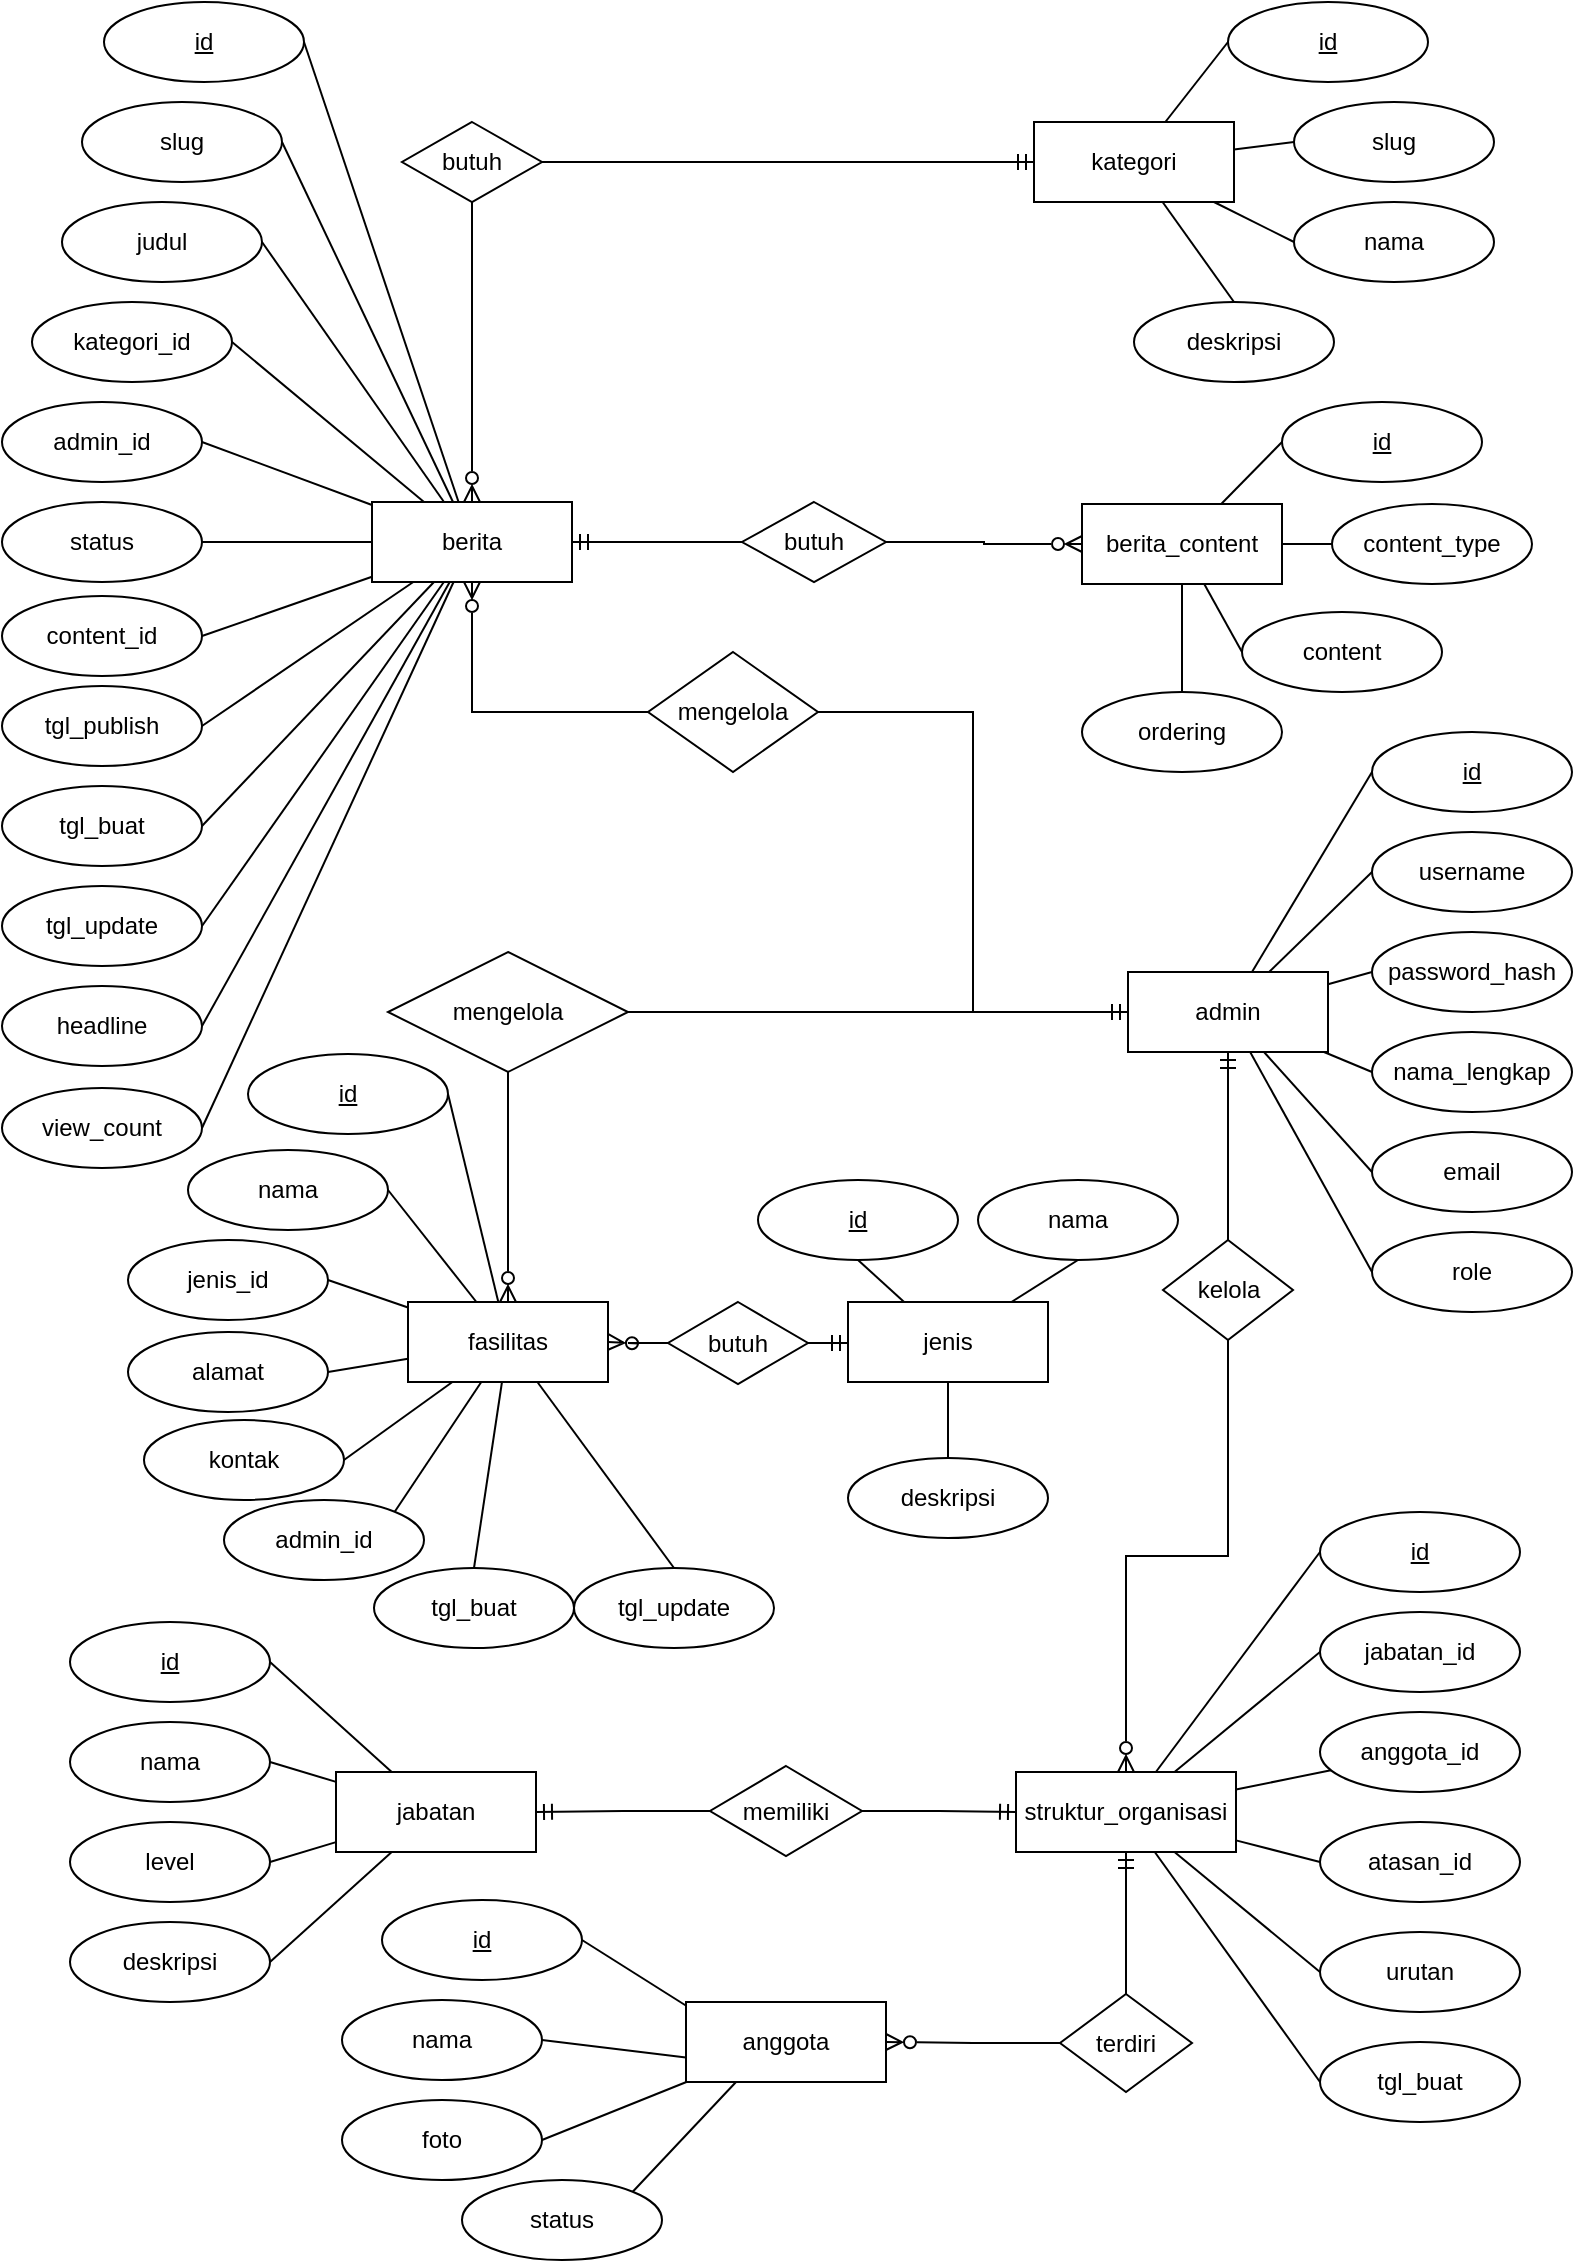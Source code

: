 <mxfile version="27.0.9">
  <diagram name="Page-1" id="HfqJbh7zTrc97iKDITrh">
    <mxGraphModel dx="985" dy="758" grid="1" gridSize="10" guides="1" tooltips="1" connect="1" arrows="1" fold="1" page="1" pageScale="1" pageWidth="827" pageHeight="1169" math="0" shadow="0">
      <root>
        <mxCell id="0" />
        <mxCell id="1" parent="0" />
        <mxCell id="LQWxjqNii8tepJukqKg5-18" style="rounded=0;orthogonalLoop=1;jettySize=auto;html=1;entryX=0;entryY=0.5;entryDx=0;entryDy=0;endArrow=none;startFill=0;" edge="1" parent="1" source="LQWxjqNii8tepJukqKg5-1" target="LQWxjqNii8tepJukqKg5-11">
          <mxGeometry relative="1" as="geometry" />
        </mxCell>
        <mxCell id="LQWxjqNii8tepJukqKg5-19" style="rounded=0;orthogonalLoop=1;jettySize=auto;html=1;entryX=0;entryY=0.5;entryDx=0;entryDy=0;endArrow=none;startFill=0;" edge="1" parent="1" source="LQWxjqNii8tepJukqKg5-1" target="LQWxjqNii8tepJukqKg5-13">
          <mxGeometry relative="1" as="geometry" />
        </mxCell>
        <mxCell id="LQWxjqNii8tepJukqKg5-21" style="rounded=0;orthogonalLoop=1;jettySize=auto;html=1;entryX=0;entryY=0.5;entryDx=0;entryDy=0;endArrow=none;startFill=0;" edge="1" parent="1" source="LQWxjqNii8tepJukqKg5-1" target="LQWxjqNii8tepJukqKg5-14">
          <mxGeometry relative="1" as="geometry" />
        </mxCell>
        <mxCell id="LQWxjqNii8tepJukqKg5-22" style="rounded=0;orthogonalLoop=1;jettySize=auto;html=1;entryX=0;entryY=0.5;entryDx=0;entryDy=0;endArrow=none;startFill=0;" edge="1" parent="1" source="LQWxjqNii8tepJukqKg5-1" target="LQWxjqNii8tepJukqKg5-15">
          <mxGeometry relative="1" as="geometry" />
        </mxCell>
        <mxCell id="LQWxjqNii8tepJukqKg5-23" style="rounded=0;orthogonalLoop=1;jettySize=auto;html=1;entryX=0;entryY=0.5;entryDx=0;entryDy=0;endArrow=none;startFill=0;" edge="1" parent="1" source="LQWxjqNii8tepJukqKg5-1" target="LQWxjqNii8tepJukqKg5-16">
          <mxGeometry relative="1" as="geometry" />
        </mxCell>
        <mxCell id="LQWxjqNii8tepJukqKg5-24" style="rounded=0;orthogonalLoop=1;jettySize=auto;html=1;entryX=0;entryY=0.5;entryDx=0;entryDy=0;endArrow=none;startFill=0;" edge="1" parent="1" source="LQWxjqNii8tepJukqKg5-1" target="LQWxjqNii8tepJukqKg5-17">
          <mxGeometry relative="1" as="geometry" />
        </mxCell>
        <mxCell id="LQWxjqNii8tepJukqKg5-1" value="admin" style="whiteSpace=wrap;html=1;align=center;" vertex="1" parent="1">
          <mxGeometry x="595" y="485" width="100" height="40" as="geometry" />
        </mxCell>
        <mxCell id="LQWxjqNii8tepJukqKg5-31" style="rounded=0;orthogonalLoop=1;jettySize=auto;html=1;entryX=1;entryY=0.5;entryDx=0;entryDy=0;endArrow=none;startFill=0;" edge="1" parent="1" target="LQWxjqNii8tepJukqKg5-25">
          <mxGeometry relative="1" as="geometry">
            <mxPoint x="393.308" y="1014" as="sourcePoint" />
          </mxGeometry>
        </mxCell>
        <mxCell id="LQWxjqNii8tepJukqKg5-32" style="rounded=0;orthogonalLoop=1;jettySize=auto;html=1;entryX=1;entryY=0.5;entryDx=0;entryDy=0;endArrow=none;startFill=0;" edge="1" parent="1" target="LQWxjqNii8tepJukqKg5-26">
          <mxGeometry relative="1" as="geometry">
            <mxPoint x="375" y="1027.902" as="sourcePoint" />
          </mxGeometry>
        </mxCell>
        <mxCell id="LQWxjqNii8tepJukqKg5-34" style="rounded=0;orthogonalLoop=1;jettySize=auto;html=1;entryX=1;entryY=0;entryDx=0;entryDy=0;endArrow=none;startFill=0;exitX=0.25;exitY=1;exitDx=0;exitDy=0;" edge="1" parent="1" source="LQWxjqNii8tepJukqKg5-2" target="LQWxjqNii8tepJukqKg5-28">
          <mxGeometry relative="1" as="geometry">
            <mxPoint x="399.483" y="1054" as="sourcePoint" />
          </mxGeometry>
        </mxCell>
        <mxCell id="LQWxjqNii8tepJukqKg5-167" style="rounded=0;orthogonalLoop=1;jettySize=auto;html=1;entryX=1;entryY=0.5;entryDx=0;entryDy=0;endArrow=none;startFill=0;" edge="1" parent="1" source="LQWxjqNii8tepJukqKg5-2" target="LQWxjqNii8tepJukqKg5-27">
          <mxGeometry relative="1" as="geometry" />
        </mxCell>
        <mxCell id="LQWxjqNii8tepJukqKg5-2" value="anggota" style="whiteSpace=wrap;html=1;align=center;" vertex="1" parent="1">
          <mxGeometry x="374" y="1000" width="100" height="40" as="geometry" />
        </mxCell>
        <mxCell id="LQWxjqNii8tepJukqKg5-47" style="rounded=0;orthogonalLoop=1;jettySize=auto;html=1;entryX=1;entryY=0.5;entryDx=0;entryDy=0;endArrow=none;startFill=0;" edge="1" parent="1" source="LQWxjqNii8tepJukqKg5-3" target="LQWxjqNii8tepJukqKg5-35">
          <mxGeometry relative="1" as="geometry" />
        </mxCell>
        <mxCell id="LQWxjqNii8tepJukqKg5-48" style="rounded=0;orthogonalLoop=1;jettySize=auto;html=1;entryX=1;entryY=0.5;entryDx=0;entryDy=0;endArrow=none;startFill=0;" edge="1" parent="1" source="LQWxjqNii8tepJukqKg5-3" target="LQWxjqNii8tepJukqKg5-36">
          <mxGeometry relative="1" as="geometry" />
        </mxCell>
        <mxCell id="LQWxjqNii8tepJukqKg5-49" style="rounded=0;orthogonalLoop=1;jettySize=auto;html=1;entryX=1;entryY=0.5;entryDx=0;entryDy=0;endArrow=none;startFill=0;" edge="1" parent="1" source="LQWxjqNii8tepJukqKg5-3" target="LQWxjqNii8tepJukqKg5-37">
          <mxGeometry relative="1" as="geometry" />
        </mxCell>
        <mxCell id="LQWxjqNii8tepJukqKg5-50" style="rounded=0;orthogonalLoop=1;jettySize=auto;html=1;entryX=1;entryY=0.5;entryDx=0;entryDy=0;endArrow=none;startFill=0;" edge="1" parent="1" source="LQWxjqNii8tepJukqKg5-3" target="LQWxjqNii8tepJukqKg5-38">
          <mxGeometry relative="1" as="geometry" />
        </mxCell>
        <mxCell id="LQWxjqNii8tepJukqKg5-52" style="rounded=0;orthogonalLoop=1;jettySize=auto;html=1;entryX=1;entryY=0.5;entryDx=0;entryDy=0;endArrow=none;startFill=0;" edge="1" parent="1" source="LQWxjqNii8tepJukqKg5-3" target="LQWxjqNii8tepJukqKg5-40">
          <mxGeometry relative="1" as="geometry" />
        </mxCell>
        <mxCell id="LQWxjqNii8tepJukqKg5-53" style="rounded=0;orthogonalLoop=1;jettySize=auto;html=1;entryX=1;entryY=0.5;entryDx=0;entryDy=0;endArrow=none;startFill=0;" edge="1" parent="1" source="LQWxjqNii8tepJukqKg5-3" target="LQWxjqNii8tepJukqKg5-41">
          <mxGeometry relative="1" as="geometry" />
        </mxCell>
        <mxCell id="LQWxjqNii8tepJukqKg5-54" style="rounded=0;orthogonalLoop=1;jettySize=auto;html=1;entryX=1;entryY=0.5;entryDx=0;entryDy=0;endArrow=none;startFill=0;" edge="1" parent="1" source="LQWxjqNii8tepJukqKg5-3" target="LQWxjqNii8tepJukqKg5-42">
          <mxGeometry relative="1" as="geometry" />
        </mxCell>
        <mxCell id="LQWxjqNii8tepJukqKg5-55" style="rounded=0;orthogonalLoop=1;jettySize=auto;html=1;entryX=1;entryY=0.5;entryDx=0;entryDy=0;endArrow=none;startFill=0;" edge="1" parent="1" source="LQWxjqNii8tepJukqKg5-3" target="LQWxjqNii8tepJukqKg5-43">
          <mxGeometry relative="1" as="geometry" />
        </mxCell>
        <mxCell id="LQWxjqNii8tepJukqKg5-56" style="rounded=0;orthogonalLoop=1;jettySize=auto;html=1;entryX=1;entryY=0.5;entryDx=0;entryDy=0;endArrow=none;startFill=0;" edge="1" parent="1" source="LQWxjqNii8tepJukqKg5-3" target="LQWxjqNii8tepJukqKg5-44">
          <mxGeometry relative="1" as="geometry" />
        </mxCell>
        <mxCell id="LQWxjqNii8tepJukqKg5-57" style="rounded=0;orthogonalLoop=1;jettySize=auto;html=1;entryX=1;entryY=0.5;entryDx=0;entryDy=0;endArrow=none;startFill=0;" edge="1" parent="1" source="LQWxjqNii8tepJukqKg5-3" target="LQWxjqNii8tepJukqKg5-45">
          <mxGeometry relative="1" as="geometry" />
        </mxCell>
        <mxCell id="LQWxjqNii8tepJukqKg5-132" style="rounded=0;orthogonalLoop=1;jettySize=auto;html=1;entryX=1;entryY=0.5;entryDx=0;entryDy=0;endArrow=none;startFill=0;" edge="1" parent="1" source="LQWxjqNii8tepJukqKg5-3" target="LQWxjqNii8tepJukqKg5-130">
          <mxGeometry relative="1" as="geometry" />
        </mxCell>
        <mxCell id="LQWxjqNii8tepJukqKg5-134" style="edgeStyle=orthogonalEdgeStyle;rounded=0;orthogonalLoop=1;jettySize=auto;html=1;entryX=0;entryY=0.5;entryDx=0;entryDy=0;startArrow=ERmandOne;startFill=0;endArrow=none;" edge="1" parent="1" source="LQWxjqNii8tepJukqKg5-3" target="LQWxjqNii8tepJukqKg5-133">
          <mxGeometry relative="1" as="geometry" />
        </mxCell>
        <mxCell id="LQWxjqNii8tepJukqKg5-3" value="berita" style="whiteSpace=wrap;html=1;align=center;" vertex="1" parent="1">
          <mxGeometry x="217" y="250" width="100" height="40" as="geometry" />
        </mxCell>
        <mxCell id="LQWxjqNii8tepJukqKg5-63" style="rounded=0;orthogonalLoop=1;jettySize=auto;html=1;entryX=0;entryY=0.5;entryDx=0;entryDy=0;endArrow=none;startFill=0;" edge="1" parent="1" source="LQWxjqNii8tepJukqKg5-4" target="LQWxjqNii8tepJukqKg5-58">
          <mxGeometry relative="1" as="geometry" />
        </mxCell>
        <mxCell id="LQWxjqNii8tepJukqKg5-65" style="rounded=0;orthogonalLoop=1;jettySize=auto;html=1;entryX=0;entryY=0.5;entryDx=0;entryDy=0;endArrow=none;startFill=0;" edge="1" parent="1" source="LQWxjqNii8tepJukqKg5-4" target="LQWxjqNii8tepJukqKg5-60">
          <mxGeometry relative="1" as="geometry" />
        </mxCell>
        <mxCell id="LQWxjqNii8tepJukqKg5-66" style="rounded=0;orthogonalLoop=1;jettySize=auto;html=1;entryX=0;entryY=0.5;entryDx=0;entryDy=0;endArrow=none;startFill=0;" edge="1" parent="1" source="LQWxjqNii8tepJukqKg5-4" target="LQWxjqNii8tepJukqKg5-61">
          <mxGeometry relative="1" as="geometry" />
        </mxCell>
        <mxCell id="LQWxjqNii8tepJukqKg5-67" style="rounded=0;orthogonalLoop=1;jettySize=auto;html=1;entryX=0.5;entryY=0;entryDx=0;entryDy=0;endArrow=none;startFill=0;" edge="1" parent="1" source="LQWxjqNii8tepJukqKg5-4" target="LQWxjqNii8tepJukqKg5-62">
          <mxGeometry relative="1" as="geometry" />
        </mxCell>
        <mxCell id="LQWxjqNii8tepJukqKg5-4" value="berita_content" style="whiteSpace=wrap;html=1;align=center;" vertex="1" parent="1">
          <mxGeometry x="572" y="251" width="100" height="40" as="geometry" />
        </mxCell>
        <mxCell id="LQWxjqNii8tepJukqKg5-102" style="rounded=0;orthogonalLoop=1;jettySize=auto;html=1;entryX=1;entryY=0.5;entryDx=0;entryDy=0;endArrow=none;startFill=0;" edge="1" parent="1" source="LQWxjqNii8tepJukqKg5-5" target="LQWxjqNii8tepJukqKg5-69">
          <mxGeometry relative="1" as="geometry" />
        </mxCell>
        <mxCell id="LQWxjqNii8tepJukqKg5-103" style="rounded=0;orthogonalLoop=1;jettySize=auto;html=1;entryX=1;entryY=0.5;entryDx=0;entryDy=0;endArrow=none;startFill=0;" edge="1" parent="1" source="LQWxjqNii8tepJukqKg5-5" target="LQWxjqNii8tepJukqKg5-70">
          <mxGeometry relative="1" as="geometry" />
        </mxCell>
        <mxCell id="LQWxjqNii8tepJukqKg5-104" style="rounded=0;orthogonalLoop=1;jettySize=auto;html=1;entryX=1;entryY=0.5;entryDx=0;entryDy=0;endArrow=none;startFill=0;" edge="1" parent="1" source="LQWxjqNii8tepJukqKg5-5" target="LQWxjqNii8tepJukqKg5-71">
          <mxGeometry relative="1" as="geometry" />
        </mxCell>
        <mxCell id="LQWxjqNii8tepJukqKg5-105" style="rounded=0;orthogonalLoop=1;jettySize=auto;html=1;entryX=1;entryY=0.5;entryDx=0;entryDy=0;endArrow=none;startFill=0;" edge="1" parent="1" source="LQWxjqNii8tepJukqKg5-5" target="LQWxjqNii8tepJukqKg5-72">
          <mxGeometry relative="1" as="geometry" />
        </mxCell>
        <mxCell id="LQWxjqNii8tepJukqKg5-106" style="rounded=0;orthogonalLoop=1;jettySize=auto;html=1;entryX=1;entryY=0.5;entryDx=0;entryDy=0;endArrow=none;startFill=0;" edge="1" parent="1" source="LQWxjqNii8tepJukqKg5-5" target="LQWxjqNii8tepJukqKg5-73">
          <mxGeometry relative="1" as="geometry" />
        </mxCell>
        <mxCell id="LQWxjqNii8tepJukqKg5-107" style="rounded=0;orthogonalLoop=1;jettySize=auto;html=1;entryX=1;entryY=0;entryDx=0;entryDy=0;endArrow=none;startFill=0;" edge="1" parent="1" source="LQWxjqNii8tepJukqKg5-5" target="LQWxjqNii8tepJukqKg5-74">
          <mxGeometry relative="1" as="geometry" />
        </mxCell>
        <mxCell id="LQWxjqNii8tepJukqKg5-108" style="rounded=0;orthogonalLoop=1;jettySize=auto;html=1;entryX=0.5;entryY=0;entryDx=0;entryDy=0;endArrow=none;startFill=0;" edge="1" parent="1" source="LQWxjqNii8tepJukqKg5-5" target="LQWxjqNii8tepJukqKg5-75">
          <mxGeometry relative="1" as="geometry" />
        </mxCell>
        <mxCell id="LQWxjqNii8tepJukqKg5-109" style="rounded=0;orthogonalLoop=1;jettySize=auto;html=1;entryX=0.5;entryY=0;entryDx=0;entryDy=0;endArrow=none;startFill=0;" edge="1" parent="1" source="LQWxjqNii8tepJukqKg5-5" target="LQWxjqNii8tepJukqKg5-76">
          <mxGeometry relative="1" as="geometry" />
        </mxCell>
        <mxCell id="LQWxjqNii8tepJukqKg5-5" value="fasilitas" style="whiteSpace=wrap;html=1;align=center;" vertex="1" parent="1">
          <mxGeometry x="235" y="650" width="100" height="40" as="geometry" />
        </mxCell>
        <mxCell id="LQWxjqNii8tepJukqKg5-110" style="rounded=0;orthogonalLoop=1;jettySize=auto;html=1;entryX=1;entryY=0.5;entryDx=0;entryDy=0;endArrow=none;startFill=0;" edge="1" parent="1" source="LQWxjqNii8tepJukqKg5-6" target="LQWxjqNii8tepJukqKg5-77">
          <mxGeometry relative="1" as="geometry" />
        </mxCell>
        <mxCell id="LQWxjqNii8tepJukqKg5-111" style="rounded=0;orthogonalLoop=1;jettySize=auto;html=1;entryX=1;entryY=0.5;entryDx=0;entryDy=0;endArrow=none;startFill=0;" edge="1" parent="1" source="LQWxjqNii8tepJukqKg5-6" target="LQWxjqNii8tepJukqKg5-78">
          <mxGeometry relative="1" as="geometry" />
        </mxCell>
        <mxCell id="LQWxjqNii8tepJukqKg5-112" style="rounded=0;orthogonalLoop=1;jettySize=auto;html=1;entryX=1;entryY=0.5;entryDx=0;entryDy=0;endArrow=none;startFill=0;" edge="1" parent="1" source="LQWxjqNii8tepJukqKg5-6" target="LQWxjqNii8tepJukqKg5-79">
          <mxGeometry relative="1" as="geometry" />
        </mxCell>
        <mxCell id="LQWxjqNii8tepJukqKg5-113" style="rounded=0;orthogonalLoop=1;jettySize=auto;html=1;entryX=1;entryY=0.5;entryDx=0;entryDy=0;endArrow=none;startFill=0;" edge="1" parent="1" source="LQWxjqNii8tepJukqKg5-6" target="LQWxjqNii8tepJukqKg5-80">
          <mxGeometry relative="1" as="geometry" />
        </mxCell>
        <mxCell id="LQWxjqNii8tepJukqKg5-6" value="jabatan" style="whiteSpace=wrap;html=1;align=center;" vertex="1" parent="1">
          <mxGeometry x="199" y="885" width="100" height="40" as="geometry" />
        </mxCell>
        <mxCell id="LQWxjqNii8tepJukqKg5-114" style="rounded=0;orthogonalLoop=1;jettySize=auto;html=1;entryX=0.5;entryY=1;entryDx=0;entryDy=0;endArrow=none;startFill=0;" edge="1" parent="1" source="LQWxjqNii8tepJukqKg5-7" target="LQWxjqNii8tepJukqKg5-85">
          <mxGeometry relative="1" as="geometry" />
        </mxCell>
        <mxCell id="LQWxjqNii8tepJukqKg5-115" style="rounded=0;orthogonalLoop=1;jettySize=auto;html=1;entryX=0.5;entryY=1;entryDx=0;entryDy=0;endArrow=none;startFill=0;" edge="1" parent="1" source="LQWxjqNii8tepJukqKg5-7" target="LQWxjqNii8tepJukqKg5-86">
          <mxGeometry relative="1" as="geometry" />
        </mxCell>
        <mxCell id="LQWxjqNii8tepJukqKg5-116" style="rounded=0;orthogonalLoop=1;jettySize=auto;html=1;entryX=0.5;entryY=0;entryDx=0;entryDy=0;endArrow=none;startFill=0;" edge="1" parent="1" source="LQWxjqNii8tepJukqKg5-7" target="LQWxjqNii8tepJukqKg5-87">
          <mxGeometry relative="1" as="geometry" />
        </mxCell>
        <mxCell id="LQWxjqNii8tepJukqKg5-7" value="jenis" style="whiteSpace=wrap;html=1;align=center;" vertex="1" parent="1">
          <mxGeometry x="455" y="650" width="100" height="40" as="geometry" />
        </mxCell>
        <mxCell id="LQWxjqNii8tepJukqKg5-118" style="rounded=0;orthogonalLoop=1;jettySize=auto;html=1;entryX=0;entryY=0.5;entryDx=0;entryDy=0;endArrow=none;startFill=0;" edge="1" parent="1" source="LQWxjqNii8tepJukqKg5-8" target="LQWxjqNii8tepJukqKg5-90">
          <mxGeometry relative="1" as="geometry" />
        </mxCell>
        <mxCell id="LQWxjqNii8tepJukqKg5-120" style="rounded=0;orthogonalLoop=1;jettySize=auto;html=1;entryX=0;entryY=0.5;entryDx=0;entryDy=0;endArrow=none;startFill=0;" edge="1" parent="1" source="LQWxjqNii8tepJukqKg5-8" target="LQWxjqNii8tepJukqKg5-92">
          <mxGeometry relative="1" as="geometry" />
        </mxCell>
        <mxCell id="LQWxjqNii8tepJukqKg5-121" style="rounded=0;orthogonalLoop=1;jettySize=auto;html=1;entryX=0.5;entryY=0;entryDx=0;entryDy=0;endArrow=none;startFill=0;" edge="1" parent="1" source="LQWxjqNii8tepJukqKg5-8" target="LQWxjqNii8tepJukqKg5-93">
          <mxGeometry relative="1" as="geometry" />
        </mxCell>
        <mxCell id="LQWxjqNii8tepJukqKg5-8" value="kategori" style="whiteSpace=wrap;html=1;align=center;" vertex="1" parent="1">
          <mxGeometry x="548" y="60" width="100" height="40" as="geometry" />
        </mxCell>
        <mxCell id="LQWxjqNii8tepJukqKg5-122" style="rounded=0;orthogonalLoop=1;jettySize=auto;html=1;entryX=0;entryY=0.5;entryDx=0;entryDy=0;endArrow=none;startFill=0;" edge="1" parent="1" source="LQWxjqNii8tepJukqKg5-9" target="LQWxjqNii8tepJukqKg5-96">
          <mxGeometry relative="1" as="geometry" />
        </mxCell>
        <mxCell id="LQWxjqNii8tepJukqKg5-123" style="rounded=0;orthogonalLoop=1;jettySize=auto;html=1;entryX=0;entryY=0.5;entryDx=0;entryDy=0;endArrow=none;startFill=0;" edge="1" parent="1" source="LQWxjqNii8tepJukqKg5-9" target="LQWxjqNii8tepJukqKg5-97">
          <mxGeometry relative="1" as="geometry" />
        </mxCell>
        <mxCell id="LQWxjqNii8tepJukqKg5-124" style="rounded=0;orthogonalLoop=1;jettySize=auto;html=1;endArrow=none;startFill=0;" edge="1" parent="1" source="LQWxjqNii8tepJukqKg5-9" target="LQWxjqNii8tepJukqKg5-98">
          <mxGeometry relative="1" as="geometry" />
        </mxCell>
        <mxCell id="LQWxjqNii8tepJukqKg5-125" style="rounded=0;orthogonalLoop=1;jettySize=auto;html=1;entryX=0;entryY=0.5;entryDx=0;entryDy=0;endArrow=none;startFill=0;" edge="1" parent="1" source="LQWxjqNii8tepJukqKg5-9" target="LQWxjqNii8tepJukqKg5-99">
          <mxGeometry relative="1" as="geometry" />
        </mxCell>
        <mxCell id="LQWxjqNii8tepJukqKg5-126" style="rounded=0;orthogonalLoop=1;jettySize=auto;html=1;entryX=0;entryY=0.5;entryDx=0;entryDy=0;endArrow=none;startFill=0;" edge="1" parent="1" source="LQWxjqNii8tepJukqKg5-9" target="LQWxjqNii8tepJukqKg5-100">
          <mxGeometry relative="1" as="geometry" />
        </mxCell>
        <mxCell id="LQWxjqNii8tepJukqKg5-127" style="rounded=0;orthogonalLoop=1;jettySize=auto;html=1;entryX=0;entryY=0.5;entryDx=0;entryDy=0;endArrow=none;startFill=0;" edge="1" parent="1" source="LQWxjqNii8tepJukqKg5-9" target="LQWxjqNii8tepJukqKg5-101">
          <mxGeometry relative="1" as="geometry" />
        </mxCell>
        <mxCell id="LQWxjqNii8tepJukqKg5-9" value="struktur_organisasi" style="whiteSpace=wrap;html=1;align=center;" vertex="1" parent="1">
          <mxGeometry x="539" y="885" width="110" height="40" as="geometry" />
        </mxCell>
        <mxCell id="LQWxjqNii8tepJukqKg5-11" value="id" style="ellipse;whiteSpace=wrap;html=1;align=center;fontStyle=4;" vertex="1" parent="1">
          <mxGeometry x="717" y="365" width="100" height="40" as="geometry" />
        </mxCell>
        <mxCell id="LQWxjqNii8tepJukqKg5-13" value="username" style="ellipse;whiteSpace=wrap;html=1;align=center;" vertex="1" parent="1">
          <mxGeometry x="717" y="415" width="100" height="40" as="geometry" />
        </mxCell>
        <mxCell id="LQWxjqNii8tepJukqKg5-14" value="password_hash" style="ellipse;whiteSpace=wrap;html=1;align=center;" vertex="1" parent="1">
          <mxGeometry x="717" y="465" width="100" height="40" as="geometry" />
        </mxCell>
        <mxCell id="LQWxjqNii8tepJukqKg5-15" value="nama_lengkap" style="ellipse;whiteSpace=wrap;html=1;align=center;" vertex="1" parent="1">
          <mxGeometry x="717" y="515" width="100" height="40" as="geometry" />
        </mxCell>
        <mxCell id="LQWxjqNii8tepJukqKg5-16" value="email" style="ellipse;whiteSpace=wrap;html=1;align=center;" vertex="1" parent="1">
          <mxGeometry x="717" y="565" width="100" height="40" as="geometry" />
        </mxCell>
        <mxCell id="LQWxjqNii8tepJukqKg5-17" value="role" style="ellipse;whiteSpace=wrap;html=1;align=center;" vertex="1" parent="1">
          <mxGeometry x="717" y="615" width="100" height="40" as="geometry" />
        </mxCell>
        <mxCell id="LQWxjqNii8tepJukqKg5-25" value="id" style="ellipse;whiteSpace=wrap;html=1;align=center;fontStyle=4;" vertex="1" parent="1">
          <mxGeometry x="222" y="949" width="100" height="40" as="geometry" />
        </mxCell>
        <mxCell id="LQWxjqNii8tepJukqKg5-26" value="nama" style="ellipse;whiteSpace=wrap;html=1;align=center;" vertex="1" parent="1">
          <mxGeometry x="202" y="999" width="100" height="40" as="geometry" />
        </mxCell>
        <mxCell id="LQWxjqNii8tepJukqKg5-27" value="foto" style="ellipse;whiteSpace=wrap;html=1;align=center;" vertex="1" parent="1">
          <mxGeometry x="202" y="1049" width="100" height="40" as="geometry" />
        </mxCell>
        <mxCell id="LQWxjqNii8tepJukqKg5-28" value="status" style="ellipse;whiteSpace=wrap;html=1;align=center;" vertex="1" parent="1">
          <mxGeometry x="262" y="1089" width="100" height="40" as="geometry" />
        </mxCell>
        <mxCell id="LQWxjqNii8tepJukqKg5-35" value="id" style="ellipse;whiteSpace=wrap;html=1;align=center;fontStyle=4;" vertex="1" parent="1">
          <mxGeometry x="83" width="100" height="40" as="geometry" />
        </mxCell>
        <mxCell id="LQWxjqNii8tepJukqKg5-36" value="slug" style="ellipse;whiteSpace=wrap;html=1;align=center;" vertex="1" parent="1">
          <mxGeometry x="72" y="50" width="100" height="40" as="geometry" />
        </mxCell>
        <mxCell id="LQWxjqNii8tepJukqKg5-37" value="judul" style="ellipse;whiteSpace=wrap;html=1;align=center;" vertex="1" parent="1">
          <mxGeometry x="62" y="100" width="100" height="40" as="geometry" />
        </mxCell>
        <mxCell id="LQWxjqNii8tepJukqKg5-38" value="kategori_id" style="ellipse;whiteSpace=wrap;html=1;align=center;" vertex="1" parent="1">
          <mxGeometry x="47" y="150" width="100" height="40" as="geometry" />
        </mxCell>
        <mxCell id="LQWxjqNii8tepJukqKg5-39" value="admin_id" style="ellipse;whiteSpace=wrap;html=1;align=center;" vertex="1" parent="1">
          <mxGeometry x="32" y="200" width="100" height="40" as="geometry" />
        </mxCell>
        <mxCell id="LQWxjqNii8tepJukqKg5-40" value="status" style="ellipse;whiteSpace=wrap;html=1;align=center;" vertex="1" parent="1">
          <mxGeometry x="32" y="250" width="100" height="40" as="geometry" />
        </mxCell>
        <mxCell id="LQWxjqNii8tepJukqKg5-41" value="tgl_publish" style="ellipse;whiteSpace=wrap;html=1;align=center;" vertex="1" parent="1">
          <mxGeometry x="32" y="342" width="100" height="40" as="geometry" />
        </mxCell>
        <mxCell id="LQWxjqNii8tepJukqKg5-42" value="tgl_buat" style="ellipse;whiteSpace=wrap;html=1;align=center;" vertex="1" parent="1">
          <mxGeometry x="32" y="392" width="100" height="40" as="geometry" />
        </mxCell>
        <mxCell id="LQWxjqNii8tepJukqKg5-43" value="tgl_update" style="ellipse;whiteSpace=wrap;html=1;align=center;" vertex="1" parent="1">
          <mxGeometry x="32" y="442" width="100" height="40" as="geometry" />
        </mxCell>
        <mxCell id="LQWxjqNii8tepJukqKg5-44" value="headline" style="ellipse;whiteSpace=wrap;html=1;align=center;" vertex="1" parent="1">
          <mxGeometry x="32" y="492" width="100" height="40" as="geometry" />
        </mxCell>
        <mxCell id="LQWxjqNii8tepJukqKg5-45" value="view_count" style="ellipse;whiteSpace=wrap;html=1;align=center;" vertex="1" parent="1">
          <mxGeometry x="32" y="543" width="100" height="40" as="geometry" />
        </mxCell>
        <mxCell id="LQWxjqNii8tepJukqKg5-51" style="rounded=0;orthogonalLoop=1;jettySize=auto;html=1;entryX=1;entryY=0.5;entryDx=0;entryDy=0;endArrow=none;startFill=0;" edge="1" parent="1" source="LQWxjqNii8tepJukqKg5-3" target="LQWxjqNii8tepJukqKg5-39">
          <mxGeometry relative="1" as="geometry" />
        </mxCell>
        <mxCell id="LQWxjqNii8tepJukqKg5-58" value="id" style="ellipse;whiteSpace=wrap;html=1;align=center;fontStyle=4;" vertex="1" parent="1">
          <mxGeometry x="672" y="200" width="100" height="40" as="geometry" />
        </mxCell>
        <mxCell id="LQWxjqNii8tepJukqKg5-60" value="content_type" style="ellipse;whiteSpace=wrap;html=1;align=center;" vertex="1" parent="1">
          <mxGeometry x="697" y="251" width="100" height="40" as="geometry" />
        </mxCell>
        <mxCell id="LQWxjqNii8tepJukqKg5-61" value="content" style="ellipse;whiteSpace=wrap;html=1;align=center;" vertex="1" parent="1">
          <mxGeometry x="652" y="305" width="100" height="40" as="geometry" />
        </mxCell>
        <mxCell id="LQWxjqNii8tepJukqKg5-62" value="ordering" style="ellipse;whiteSpace=wrap;html=1;align=center;" vertex="1" parent="1">
          <mxGeometry x="572" y="345" width="100" height="40" as="geometry" />
        </mxCell>
        <mxCell id="LQWxjqNii8tepJukqKg5-69" value="id" style="ellipse;whiteSpace=wrap;html=1;align=center;fontStyle=4;" vertex="1" parent="1">
          <mxGeometry x="155" y="526" width="100" height="40" as="geometry" />
        </mxCell>
        <mxCell id="LQWxjqNii8tepJukqKg5-70" value="nama" style="ellipse;whiteSpace=wrap;html=1;align=center;" vertex="1" parent="1">
          <mxGeometry x="125" y="574" width="100" height="40" as="geometry" />
        </mxCell>
        <mxCell id="LQWxjqNii8tepJukqKg5-71" value="jenis_id" style="ellipse;whiteSpace=wrap;html=1;align=center;" vertex="1" parent="1">
          <mxGeometry x="95" y="619" width="100" height="40" as="geometry" />
        </mxCell>
        <mxCell id="LQWxjqNii8tepJukqKg5-72" value="alamat" style="ellipse;whiteSpace=wrap;html=1;align=center;" vertex="1" parent="1">
          <mxGeometry x="95" y="665" width="100" height="40" as="geometry" />
        </mxCell>
        <mxCell id="LQWxjqNii8tepJukqKg5-73" value="kontak" style="ellipse;whiteSpace=wrap;html=1;align=center;" vertex="1" parent="1">
          <mxGeometry x="103" y="709" width="100" height="40" as="geometry" />
        </mxCell>
        <mxCell id="LQWxjqNii8tepJukqKg5-74" value="admin_id" style="ellipse;whiteSpace=wrap;html=1;align=center;" vertex="1" parent="1">
          <mxGeometry x="143" y="749" width="100" height="40" as="geometry" />
        </mxCell>
        <mxCell id="LQWxjqNii8tepJukqKg5-75" value="tgl_buat" style="ellipse;whiteSpace=wrap;html=1;align=center;" vertex="1" parent="1">
          <mxGeometry x="218" y="783" width="100" height="40" as="geometry" />
        </mxCell>
        <mxCell id="LQWxjqNii8tepJukqKg5-76" value="tgl_update" style="ellipse;whiteSpace=wrap;html=1;align=center;" vertex="1" parent="1">
          <mxGeometry x="318" y="783" width="100" height="40" as="geometry" />
        </mxCell>
        <mxCell id="LQWxjqNii8tepJukqKg5-77" value="id" style="ellipse;whiteSpace=wrap;html=1;align=center;fontStyle=4;" vertex="1" parent="1">
          <mxGeometry x="66" y="810" width="100" height="40" as="geometry" />
        </mxCell>
        <mxCell id="LQWxjqNii8tepJukqKg5-78" value="nama" style="ellipse;whiteSpace=wrap;html=1;align=center;" vertex="1" parent="1">
          <mxGeometry x="66" y="860" width="100" height="40" as="geometry" />
        </mxCell>
        <mxCell id="LQWxjqNii8tepJukqKg5-79" value="level" style="ellipse;whiteSpace=wrap;html=1;align=center;" vertex="1" parent="1">
          <mxGeometry x="66" y="910" width="100" height="40" as="geometry" />
        </mxCell>
        <mxCell id="LQWxjqNii8tepJukqKg5-80" value="deskripsi" style="ellipse;whiteSpace=wrap;html=1;align=center;" vertex="1" parent="1">
          <mxGeometry x="66" y="960" width="100" height="40" as="geometry" />
        </mxCell>
        <mxCell id="LQWxjqNii8tepJukqKg5-85" value="id" style="ellipse;whiteSpace=wrap;html=1;align=center;fontStyle=4;" vertex="1" parent="1">
          <mxGeometry x="410" y="589" width="100" height="40" as="geometry" />
        </mxCell>
        <mxCell id="LQWxjqNii8tepJukqKg5-86" value="nama" style="ellipse;whiteSpace=wrap;html=1;align=center;" vertex="1" parent="1">
          <mxGeometry x="520" y="589" width="100" height="40" as="geometry" />
        </mxCell>
        <mxCell id="LQWxjqNii8tepJukqKg5-87" value="deskripsi" style="ellipse;whiteSpace=wrap;html=1;align=center;" vertex="1" parent="1">
          <mxGeometry x="455" y="728" width="100" height="40" as="geometry" />
        </mxCell>
        <mxCell id="LQWxjqNii8tepJukqKg5-90" value="id" style="ellipse;whiteSpace=wrap;html=1;align=center;fontStyle=4;" vertex="1" parent="1">
          <mxGeometry x="645" width="100" height="40" as="geometry" />
        </mxCell>
        <mxCell id="LQWxjqNii8tepJukqKg5-91" value="slug" style="ellipse;whiteSpace=wrap;html=1;align=center;" vertex="1" parent="1">
          <mxGeometry x="678" y="50" width="100" height="40" as="geometry" />
        </mxCell>
        <mxCell id="LQWxjqNii8tepJukqKg5-92" value="nama" style="ellipse;whiteSpace=wrap;html=1;align=center;" vertex="1" parent="1">
          <mxGeometry x="678" y="100" width="100" height="40" as="geometry" />
        </mxCell>
        <mxCell id="LQWxjqNii8tepJukqKg5-93" value="deskripsi" style="ellipse;whiteSpace=wrap;html=1;align=center;" vertex="1" parent="1">
          <mxGeometry x="598" y="150" width="100" height="40" as="geometry" />
        </mxCell>
        <mxCell id="LQWxjqNii8tepJukqKg5-96" value="id" style="ellipse;whiteSpace=wrap;html=1;align=center;fontStyle=4;" vertex="1" parent="1">
          <mxGeometry x="691" y="755" width="100" height="40" as="geometry" />
        </mxCell>
        <mxCell id="LQWxjqNii8tepJukqKg5-97" value="jabatan_id" style="ellipse;whiteSpace=wrap;html=1;align=center;" vertex="1" parent="1">
          <mxGeometry x="691" y="805" width="100" height="40" as="geometry" />
        </mxCell>
        <mxCell id="LQWxjqNii8tepJukqKg5-98" value="anggota_id" style="ellipse;whiteSpace=wrap;html=1;align=center;" vertex="1" parent="1">
          <mxGeometry x="691" y="855" width="100" height="40" as="geometry" />
        </mxCell>
        <mxCell id="LQWxjqNii8tepJukqKg5-99" value="atasan_id" style="ellipse;whiteSpace=wrap;html=1;align=center;" vertex="1" parent="1">
          <mxGeometry x="691" y="910" width="100" height="40" as="geometry" />
        </mxCell>
        <mxCell id="LQWxjqNii8tepJukqKg5-100" value="urutan" style="ellipse;whiteSpace=wrap;html=1;align=center;" vertex="1" parent="1">
          <mxGeometry x="691" y="965" width="100" height="40" as="geometry" />
        </mxCell>
        <mxCell id="LQWxjqNii8tepJukqKg5-101" value="tgl_buat" style="ellipse;whiteSpace=wrap;html=1;align=center;" vertex="1" parent="1">
          <mxGeometry x="691" y="1020" width="100" height="40" as="geometry" />
        </mxCell>
        <mxCell id="LQWxjqNii8tepJukqKg5-119" style="rounded=0;orthogonalLoop=1;jettySize=auto;html=1;entryX=0;entryY=0.5;entryDx=0;entryDy=0;endArrow=none;startFill=0;" edge="1" parent="1" source="LQWxjqNii8tepJukqKg5-8" target="LQWxjqNii8tepJukqKg5-91">
          <mxGeometry relative="1" as="geometry" />
        </mxCell>
        <mxCell id="LQWxjqNii8tepJukqKg5-130" value="content_id" style="ellipse;whiteSpace=wrap;html=1;align=center;" vertex="1" parent="1">
          <mxGeometry x="32" y="297" width="100" height="40" as="geometry" />
        </mxCell>
        <mxCell id="LQWxjqNii8tepJukqKg5-135" style="edgeStyle=orthogonalEdgeStyle;rounded=0;orthogonalLoop=1;jettySize=auto;html=1;entryX=0;entryY=0.5;entryDx=0;entryDy=0;endArrow=ERzeroToMany;endFill=0;" edge="1" parent="1" source="LQWxjqNii8tepJukqKg5-133" target="LQWxjqNii8tepJukqKg5-4">
          <mxGeometry relative="1" as="geometry" />
        </mxCell>
        <mxCell id="LQWxjqNii8tepJukqKg5-133" value="butuh" style="shape=rhombus;perimeter=rhombusPerimeter;whiteSpace=wrap;html=1;align=center;" vertex="1" parent="1">
          <mxGeometry x="402" y="250" width="72" height="40" as="geometry" />
        </mxCell>
        <mxCell id="LQWxjqNii8tepJukqKg5-137" style="edgeStyle=orthogonalEdgeStyle;rounded=0;orthogonalLoop=1;jettySize=auto;html=1;entryX=1;entryY=0.5;entryDx=0;entryDy=0;endArrow=ERzeroToMany;endFill=0;" edge="1" parent="1" source="LQWxjqNii8tepJukqKg5-136" target="LQWxjqNii8tepJukqKg5-5">
          <mxGeometry relative="1" as="geometry" />
        </mxCell>
        <mxCell id="LQWxjqNii8tepJukqKg5-138" style="edgeStyle=orthogonalEdgeStyle;rounded=0;orthogonalLoop=1;jettySize=auto;html=1;entryX=0;entryY=0.5;entryDx=0;entryDy=0;endArrow=ERmandOne;endFill=0;" edge="1" parent="1" source="LQWxjqNii8tepJukqKg5-136" target="LQWxjqNii8tepJukqKg5-7">
          <mxGeometry relative="1" as="geometry" />
        </mxCell>
        <mxCell id="LQWxjqNii8tepJukqKg5-136" value="butuh" style="shape=rhombus;perimeter=rhombusPerimeter;whiteSpace=wrap;html=1;align=center;" vertex="1" parent="1">
          <mxGeometry x="365" y="650" width="70" height="41" as="geometry" />
        </mxCell>
        <mxCell id="LQWxjqNii8tepJukqKg5-140" style="edgeStyle=orthogonalEdgeStyle;rounded=0;orthogonalLoop=1;jettySize=auto;html=1;entryX=0;entryY=0.5;entryDx=0;entryDy=0;endArrow=ERmandOne;endFill=0;" edge="1" parent="1" source="LQWxjqNii8tepJukqKg5-139" target="LQWxjqNii8tepJukqKg5-8">
          <mxGeometry relative="1" as="geometry" />
        </mxCell>
        <mxCell id="LQWxjqNii8tepJukqKg5-141" style="edgeStyle=orthogonalEdgeStyle;rounded=0;orthogonalLoop=1;jettySize=auto;html=1;entryX=0.5;entryY=0;entryDx=0;entryDy=0;endArrow=ERzeroToMany;endFill=0;" edge="1" parent="1" source="LQWxjqNii8tepJukqKg5-139" target="LQWxjqNii8tepJukqKg5-3">
          <mxGeometry relative="1" as="geometry" />
        </mxCell>
        <mxCell id="LQWxjqNii8tepJukqKg5-139" value="butuh" style="shape=rhombus;perimeter=rhombusPerimeter;whiteSpace=wrap;html=1;align=center;" vertex="1" parent="1">
          <mxGeometry x="232" y="60" width="70" height="40" as="geometry" />
        </mxCell>
        <mxCell id="LQWxjqNii8tepJukqKg5-145" style="edgeStyle=orthogonalEdgeStyle;rounded=0;orthogonalLoop=1;jettySize=auto;html=1;entryX=0;entryY=0.5;entryDx=0;entryDy=0;endArrow=ERmandOne;endFill=0;" edge="1" parent="1" source="LQWxjqNii8tepJukqKg5-143" target="LQWxjqNii8tepJukqKg5-9">
          <mxGeometry relative="1" as="geometry">
            <mxPoint x="519" y="804" as="targetPoint" />
          </mxGeometry>
        </mxCell>
        <mxCell id="LQWxjqNii8tepJukqKg5-146" style="edgeStyle=orthogonalEdgeStyle;rounded=0;orthogonalLoop=1;jettySize=auto;html=1;entryX=1;entryY=0.5;entryDx=0;entryDy=0;endArrow=ERmandOne;endFill=0;" edge="1" parent="1" source="LQWxjqNii8tepJukqKg5-143" target="LQWxjqNii8tepJukqKg5-6">
          <mxGeometry relative="1" as="geometry" />
        </mxCell>
        <mxCell id="LQWxjqNii8tepJukqKg5-143" value="memiliki" style="shape=rhombus;perimeter=rhombusPerimeter;whiteSpace=wrap;html=1;align=center;" vertex="1" parent="1">
          <mxGeometry x="386" y="882" width="76" height="45" as="geometry" />
        </mxCell>
        <mxCell id="LQWxjqNii8tepJukqKg5-149" style="edgeStyle=orthogonalEdgeStyle;rounded=0;orthogonalLoop=1;jettySize=auto;html=1;entryX=0.5;entryY=1;entryDx=0;entryDy=0;endArrow=ERmandOne;endFill=0;" edge="1" parent="1" source="LQWxjqNii8tepJukqKg5-148" target="LQWxjqNii8tepJukqKg5-9">
          <mxGeometry relative="1" as="geometry" />
        </mxCell>
        <mxCell id="LQWxjqNii8tepJukqKg5-150" style="edgeStyle=orthogonalEdgeStyle;rounded=0;orthogonalLoop=1;jettySize=auto;html=1;entryX=1;entryY=0.5;entryDx=0;entryDy=0;endArrow=ERzeroToMany;endFill=0;" edge="1" parent="1" source="LQWxjqNii8tepJukqKg5-148" target="LQWxjqNii8tepJukqKg5-2">
          <mxGeometry relative="1" as="geometry" />
        </mxCell>
        <mxCell id="LQWxjqNii8tepJukqKg5-148" value="terdiri" style="shape=rhombus;perimeter=rhombusPerimeter;whiteSpace=wrap;html=1;align=center;" vertex="1" parent="1">
          <mxGeometry x="561" y="996" width="66" height="49" as="geometry" />
        </mxCell>
        <mxCell id="LQWxjqNii8tepJukqKg5-153" style="edgeStyle=orthogonalEdgeStyle;rounded=0;orthogonalLoop=1;jettySize=auto;html=1;entryX=0;entryY=0.5;entryDx=0;entryDy=0;endArrow=ERmandOne;endFill=0;" edge="1" parent="1" source="LQWxjqNii8tepJukqKg5-152" target="LQWxjqNii8tepJukqKg5-1">
          <mxGeometry relative="1" as="geometry" />
        </mxCell>
        <mxCell id="LQWxjqNii8tepJukqKg5-154" style="edgeStyle=orthogonalEdgeStyle;rounded=0;orthogonalLoop=1;jettySize=auto;html=1;entryX=0.5;entryY=1;entryDx=0;entryDy=0;endArrow=ERzeroToMany;endFill=0;" edge="1" parent="1" source="LQWxjqNii8tepJukqKg5-152" target="LQWxjqNii8tepJukqKg5-3">
          <mxGeometry relative="1" as="geometry" />
        </mxCell>
        <mxCell id="LQWxjqNii8tepJukqKg5-152" value="mengelola" style="shape=rhombus;perimeter=rhombusPerimeter;whiteSpace=wrap;html=1;align=center;" vertex="1" parent="1">
          <mxGeometry x="355" y="325" width="85" height="60" as="geometry" />
        </mxCell>
        <mxCell id="LQWxjqNii8tepJukqKg5-156" style="edgeStyle=orthogonalEdgeStyle;rounded=0;orthogonalLoop=1;jettySize=auto;html=1;entryX=0;entryY=0.5;entryDx=0;entryDy=0;endArrow=ERmandOne;endFill=0;" edge="1" parent="1" source="LQWxjqNii8tepJukqKg5-158" target="LQWxjqNii8tepJukqKg5-1">
          <mxGeometry relative="1" as="geometry">
            <mxPoint x="430" y="692" as="targetPoint" />
          </mxGeometry>
        </mxCell>
        <mxCell id="LQWxjqNii8tepJukqKg5-157" style="edgeStyle=orthogonalEdgeStyle;rounded=0;orthogonalLoop=1;jettySize=auto;html=1;entryX=0.5;entryY=0;entryDx=0;entryDy=0;endArrow=ERzeroToMany;endFill=0;" edge="1" parent="1" source="LQWxjqNii8tepJukqKg5-158" target="LQWxjqNii8tepJukqKg5-5">
          <mxGeometry relative="1" as="geometry">
            <mxPoint x="172" y="442" as="targetPoint" />
          </mxGeometry>
        </mxCell>
        <mxCell id="LQWxjqNii8tepJukqKg5-158" value="mengelola" style="shape=rhombus;perimeter=rhombusPerimeter;whiteSpace=wrap;html=1;align=center;" vertex="1" parent="1">
          <mxGeometry x="225" y="475" width="120" height="60" as="geometry" />
        </mxCell>
        <mxCell id="LQWxjqNii8tepJukqKg5-163" style="edgeStyle=orthogonalEdgeStyle;rounded=0;orthogonalLoop=1;jettySize=auto;html=1;entryX=0.5;entryY=1;entryDx=0;entryDy=0;endArrow=ERmandOne;endFill=0;" edge="1" parent="1" source="LQWxjqNii8tepJukqKg5-162" target="LQWxjqNii8tepJukqKg5-1">
          <mxGeometry relative="1" as="geometry" />
        </mxCell>
        <mxCell id="LQWxjqNii8tepJukqKg5-164" style="edgeStyle=orthogonalEdgeStyle;rounded=0;orthogonalLoop=1;jettySize=auto;html=1;entryX=0.5;entryY=0;entryDx=0;entryDy=0;endArrow=ERzeroToMany;endFill=0;" edge="1" parent="1" source="LQWxjqNii8tepJukqKg5-162" target="LQWxjqNii8tepJukqKg5-9">
          <mxGeometry relative="1" as="geometry" />
        </mxCell>
        <mxCell id="LQWxjqNii8tepJukqKg5-162" value="kelola" style="shape=rhombus;perimeter=rhombusPerimeter;whiteSpace=wrap;html=1;align=center;" vertex="1" parent="1">
          <mxGeometry x="612.5" y="619" width="65" height="50" as="geometry" />
        </mxCell>
      </root>
    </mxGraphModel>
  </diagram>
</mxfile>
